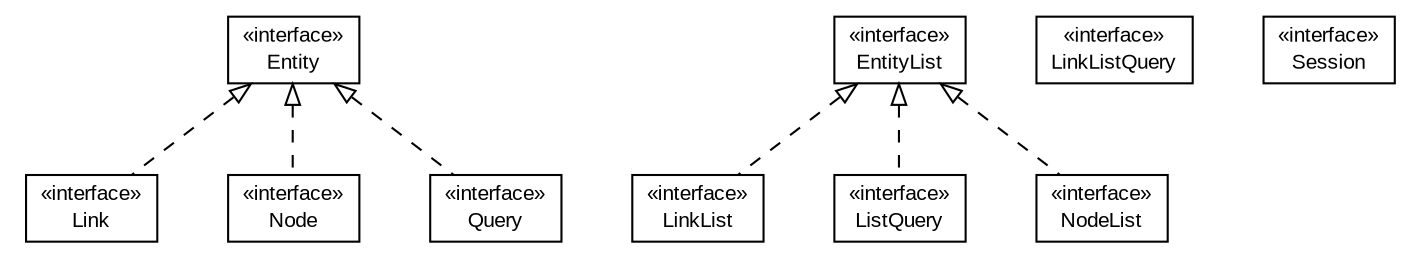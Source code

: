 #!/usr/local/bin/dot
#
# Class diagram 
# Generated by UMLGraph version 5.1 (http://www.umlgraph.org/)
#

digraph G {
	edge [fontname="arial",fontsize=10,labelfontname="arial",labelfontsize=10];
	node [fontname="arial",fontsize=10,shape=plaintext];
	nodesep=0.25;
	ranksep=0.5;
	// io.nextweb.Entity
	c708 [label=<<table title="io.nextweb.Entity" border="0" cellborder="1" cellspacing="0" cellpadding="2" port="p" href="./Entity.html">
		<tr><td><table border="0" cellspacing="0" cellpadding="1">
<tr><td align="center" balign="center"> &#171;interface&#187; </td></tr>
<tr><td align="center" balign="center"> Entity </td></tr>
		</table></td></tr>
		</table>>, fontname="arial", fontcolor="black", fontsize=10.0];
	// io.nextweb.EntityList
	c709 [label=<<table title="io.nextweb.EntityList" border="0" cellborder="1" cellspacing="0" cellpadding="2" port="p" href="./EntityList.html">
		<tr><td><table border="0" cellspacing="0" cellpadding="1">
<tr><td align="center" balign="center"> &#171;interface&#187; </td></tr>
<tr><td align="center" balign="center"> EntityList </td></tr>
		</table></td></tr>
		</table>>, fontname="arial", fontcolor="black", fontsize=10.0];
	// io.nextweb.Link
	c710 [label=<<table title="io.nextweb.Link" border="0" cellborder="1" cellspacing="0" cellpadding="2" port="p" href="./Link.html">
		<tr><td><table border="0" cellspacing="0" cellpadding="1">
<tr><td align="center" balign="center"> &#171;interface&#187; </td></tr>
<tr><td align="center" balign="center"> Link </td></tr>
		</table></td></tr>
		</table>>, fontname="arial", fontcolor="black", fontsize=10.0];
	// io.nextweb.LinkList
	c711 [label=<<table title="io.nextweb.LinkList" border="0" cellborder="1" cellspacing="0" cellpadding="2" port="p" href="./LinkList.html">
		<tr><td><table border="0" cellspacing="0" cellpadding="1">
<tr><td align="center" balign="center"> &#171;interface&#187; </td></tr>
<tr><td align="center" balign="center"> LinkList </td></tr>
		</table></td></tr>
		</table>>, fontname="arial", fontcolor="black", fontsize=10.0];
	// io.nextweb.LinkListQuery
	c712 [label=<<table title="io.nextweb.LinkListQuery" border="0" cellborder="1" cellspacing="0" cellpadding="2" port="p" href="./LinkListQuery.html">
		<tr><td><table border="0" cellspacing="0" cellpadding="1">
<tr><td align="center" balign="center"> &#171;interface&#187; </td></tr>
<tr><td align="center" balign="center"> LinkListQuery </td></tr>
		</table></td></tr>
		</table>>, fontname="arial", fontcolor="black", fontsize=10.0];
	// io.nextweb.ListQuery
	c713 [label=<<table title="io.nextweb.ListQuery" border="0" cellborder="1" cellspacing="0" cellpadding="2" port="p" href="./ListQuery.html">
		<tr><td><table border="0" cellspacing="0" cellpadding="1">
<tr><td align="center" balign="center"> &#171;interface&#187; </td></tr>
<tr><td align="center" balign="center"> ListQuery </td></tr>
		</table></td></tr>
		</table>>, fontname="arial", fontcolor="black", fontsize=10.0];
	// io.nextweb.Node
	c714 [label=<<table title="io.nextweb.Node" border="0" cellborder="1" cellspacing="0" cellpadding="2" port="p" href="./Node.html">
		<tr><td><table border="0" cellspacing="0" cellpadding="1">
<tr><td align="center" balign="center"> &#171;interface&#187; </td></tr>
<tr><td align="center" balign="center"> Node </td></tr>
		</table></td></tr>
		</table>>, fontname="arial", fontcolor="black", fontsize=10.0];
	// io.nextweb.NodeList
	c715 [label=<<table title="io.nextweb.NodeList" border="0" cellborder="1" cellspacing="0" cellpadding="2" port="p" href="./NodeList.html">
		<tr><td><table border="0" cellspacing="0" cellpadding="1">
<tr><td align="center" balign="center"> &#171;interface&#187; </td></tr>
<tr><td align="center" balign="center"> NodeList </td></tr>
		</table></td></tr>
		</table>>, fontname="arial", fontcolor="black", fontsize=10.0];
	// io.nextweb.Query
	c716 [label=<<table title="io.nextweb.Query" border="0" cellborder="1" cellspacing="0" cellpadding="2" port="p" href="./Query.html">
		<tr><td><table border="0" cellspacing="0" cellpadding="1">
<tr><td align="center" balign="center"> &#171;interface&#187; </td></tr>
<tr><td align="center" balign="center"> Query </td></tr>
		</table></td></tr>
		</table>>, fontname="arial", fontcolor="black", fontsize=10.0];
	// io.nextweb.Session
	c717 [label=<<table title="io.nextweb.Session" border="0" cellborder="1" cellspacing="0" cellpadding="2" port="p" href="./Session.html">
		<tr><td><table border="0" cellspacing="0" cellpadding="1">
<tr><td align="center" balign="center"> &#171;interface&#187; </td></tr>
<tr><td align="center" balign="center"> Session </td></tr>
		</table></td></tr>
		</table>>, fontname="arial", fontcolor="black", fontsize=10.0];
	//io.nextweb.Link implements io.nextweb.Entity
	c708:p -> c710:p [dir=back,arrowtail=empty,style=dashed];
	//io.nextweb.LinkList implements io.nextweb.EntityList
	c709:p -> c711:p [dir=back,arrowtail=empty,style=dashed];
	//io.nextweb.ListQuery implements io.nextweb.EntityList
	c709:p -> c713:p [dir=back,arrowtail=empty,style=dashed];
	//io.nextweb.Node implements io.nextweb.Entity
	c708:p -> c714:p [dir=back,arrowtail=empty,style=dashed];
	//io.nextweb.NodeList implements io.nextweb.EntityList
	c709:p -> c715:p [dir=back,arrowtail=empty,style=dashed];
	//io.nextweb.Query implements io.nextweb.Entity
	c708:p -> c716:p [dir=back,arrowtail=empty,style=dashed];
}

